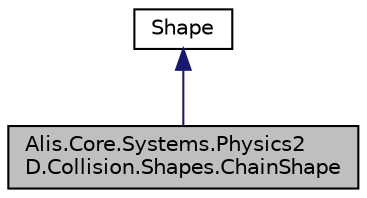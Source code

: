 digraph "Alis.Core.Systems.Physics2D.Collision.Shapes.ChainShape"
{
 // LATEX_PDF_SIZE
  edge [fontname="Helvetica",fontsize="10",labelfontname="Helvetica",labelfontsize="10"];
  node [fontname="Helvetica",fontsize="10",shape=record];
  Node1 [label="Alis.Core.Systems.Physics2\lD.Collision.Shapes.ChainShape",height=0.2,width=0.4,color="black", fillcolor="grey75", style="filled", fontcolor="black",tooltip="A chain shape is a free form sequence of line segments. The chain has one-sided collision,..."];
  Node2 -> Node1 [dir="back",color="midnightblue",fontsize="10",style="solid",fontname="Helvetica"];
  Node2 [label="Shape",height=0.2,width=0.4,color="black", fillcolor="white", style="filled",URL="$class_alis_1_1_core_1_1_systems_1_1_physics2_d_1_1_collision_1_1_shapes_1_1_shape.html",tooltip="A shape is used for collision detection. You can create a shape however you like. Shapes used for sim..."];
}
